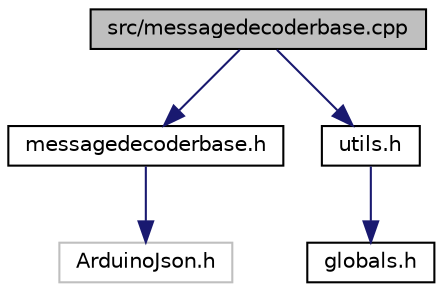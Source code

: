 digraph "src/messagedecoderbase.cpp"
{
 // LATEX_PDF_SIZE
  edge [fontname="Helvetica",fontsize="10",labelfontname="Helvetica",labelfontsize="10"];
  node [fontname="Helvetica",fontsize="10",shape=record];
  Node1 [label="src/messagedecoderbase.cpp",height=0.2,width=0.4,color="black", fillcolor="grey75", style="filled", fontcolor="black",tooltip=" "];
  Node1 -> Node2 [color="midnightblue",fontsize="10",style="solid",fontname="Helvetica"];
  Node2 [label="messagedecoderbase.h",height=0.2,width=0.4,color="black", fillcolor="white", style="filled",URL="$messagedecoderbase_8h.html",tooltip="This file contains information regaurding the base class message parser."];
  Node2 -> Node3 [color="midnightblue",fontsize="10",style="solid",fontname="Helvetica"];
  Node3 [label="ArduinoJson.h",height=0.2,width=0.4,color="grey75", fillcolor="white", style="filled",tooltip=" "];
  Node1 -> Node4 [color="midnightblue",fontsize="10",style="solid",fontname="Helvetica"];
  Node4 [label="utils.h",height=0.2,width=0.4,color="black", fillcolor="white", style="filled",URL="$src_2utils_8h.html",tooltip="Provide some miscellaneous tools for use throughout the code."];
  Node4 -> Node5 [color="midnightblue",fontsize="10",style="solid",fontname="Helvetica"];
  Node5 [label="globals.h",height=0.2,width=0.4,color="black", fillcolor="white", style="filled",URL="$src_2globals_8h_source.html",tooltip=" "];
}
